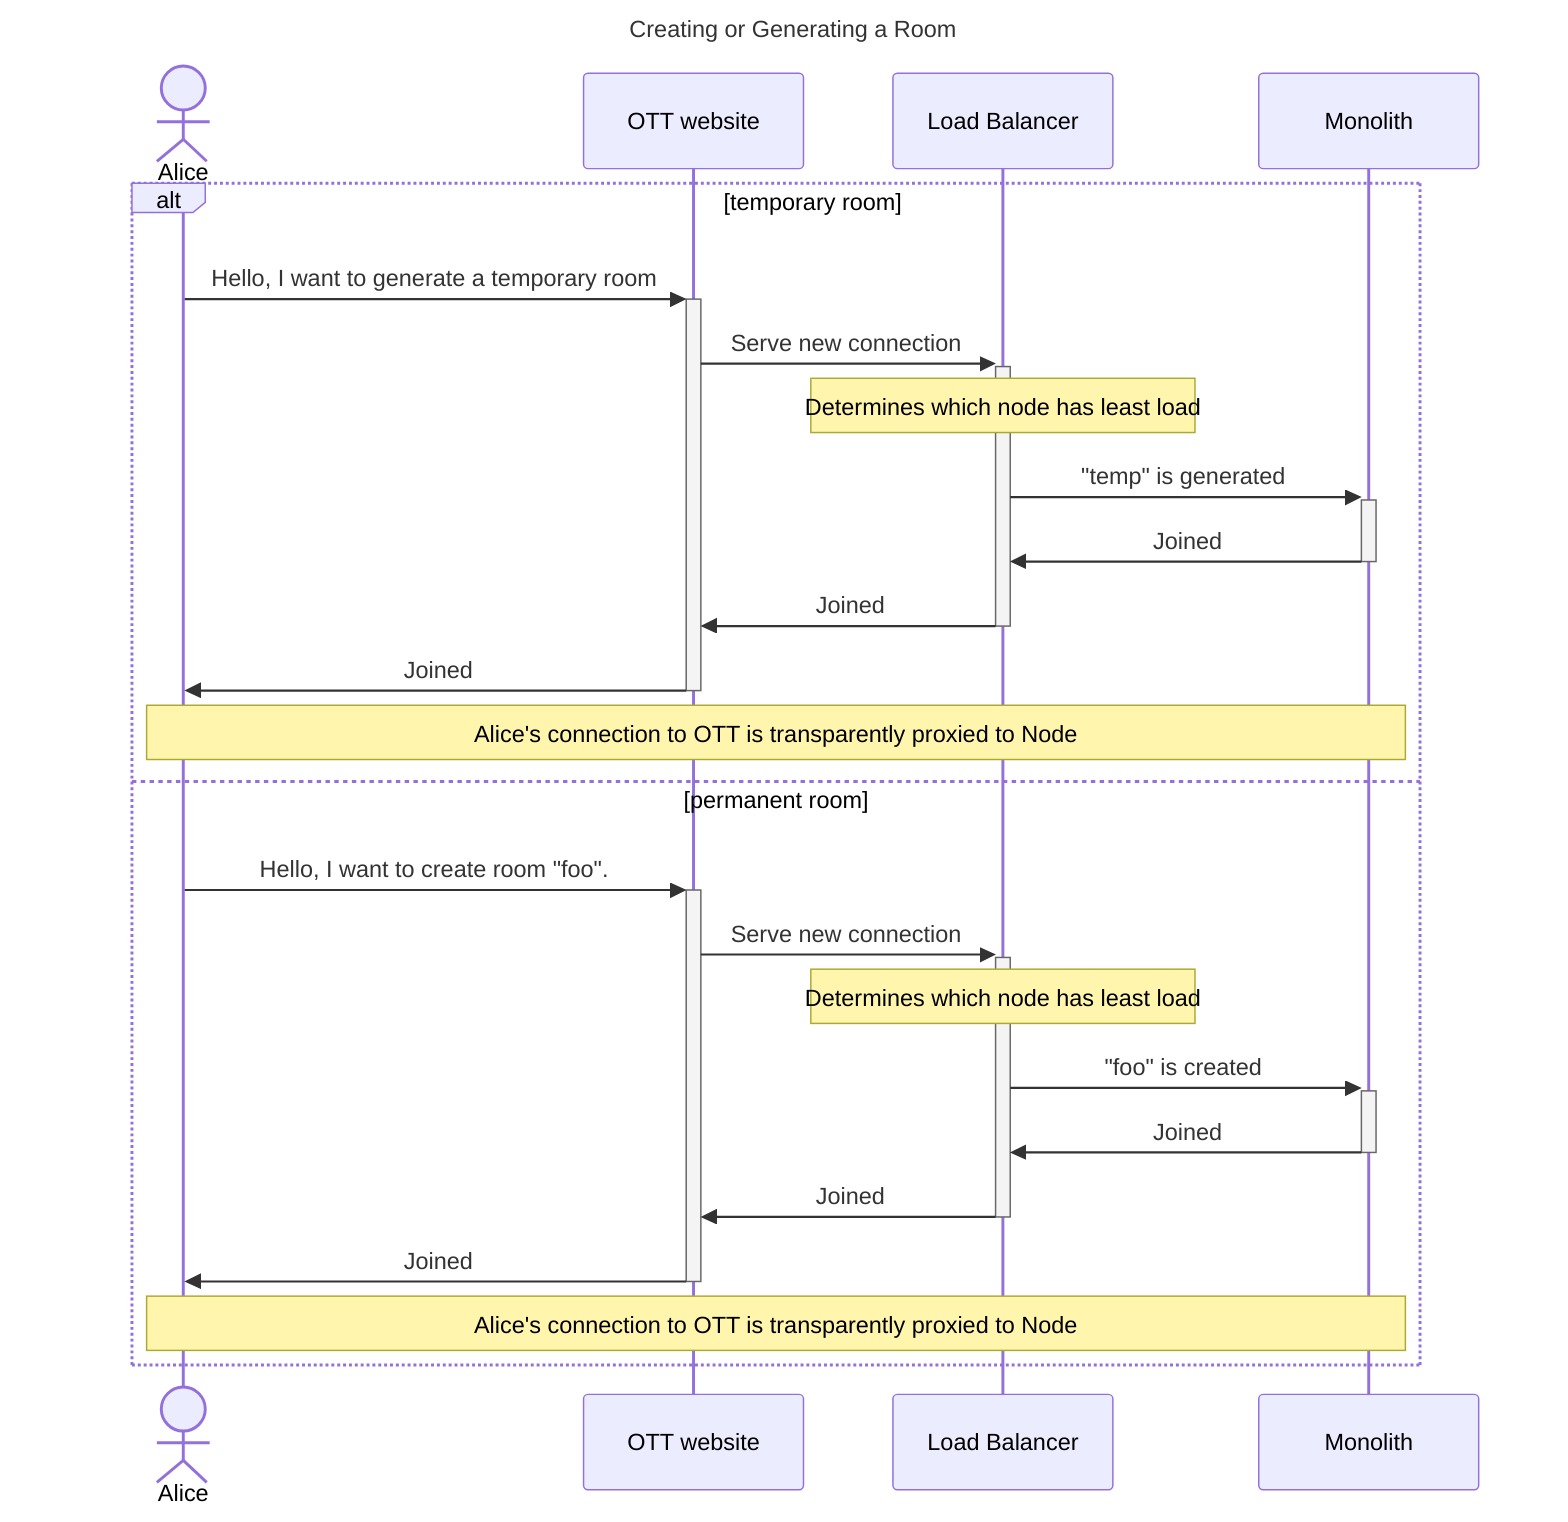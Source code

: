 ---
title: Creating or Generating a Room
---
sequenceDiagram
    actor Alice
    participant OTT as OTT website
    participant L as Load Balancer
    participant N as Monolith
    alt temporary room
    Alice->>+OTT: Hello, I want to generate a temporary room
    OTT->>+L: Serve new connection
    Note over L: Determines which node has least load
    L->>+N: "temp" is generated
    N->>-L: Joined
    L->>-OTT: Joined
    OTT->>-Alice: Joined
    Note over Alice,N: Alice's connection to OTT is transparently proxied to Node
    else permanent room
    Alice->>+OTT: Hello, I want to create room "foo".
    OTT->>+L: Serve new connection
    Note over L: Determines which node has least load
    L->>+N: "foo" is created
    N->>-L: Joined
    L->>-OTT: Joined
    OTT->>-Alice: Joined
    Note over Alice,N: Alice's connection to OTT is transparently proxied to Node
    end